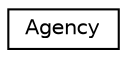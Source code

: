 digraph "Graphical Class Hierarchy"
{
 // INTERACTIVE_SVG=YES
 // LATEX_PDF_SIZE
  edge [fontname="Helvetica",fontsize="10",labelfontname="Helvetica",labelfontsize="10"];
  node [fontname="Helvetica",fontsize="10",shape=record];
  rankdir="LR";
  Node0 [label="Agency",height=0.2,width=0.4,color="black", fillcolor="white", style="filled",URL="$dc/d71/class_agency.html",tooltip=" "];
}
